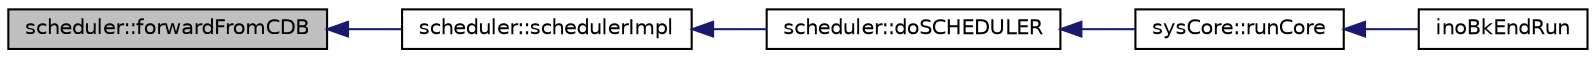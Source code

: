 digraph G
{
  edge [fontname="Helvetica",fontsize="10",labelfontname="Helvetica",labelfontsize="10"];
  node [fontname="Helvetica",fontsize="10",shape=record];
  rankdir=LR;
  Node1 [label="scheduler::forwardFromCDB",height=0.2,width=0.4,color="black", fillcolor="grey75", style="filled" fontcolor="black"];
  Node1 -> Node2 [dir=back,color="midnightblue",fontsize="10",style="solid",fontname="Helvetica"];
  Node2 [label="scheduler::schedulerImpl",height=0.2,width=0.4,color="black", fillcolor="white", style="filled",URL="$classscheduler.html#a22fd96ca05e81346965e87c0e46b9cca"];
  Node2 -> Node3 [dir=back,color="midnightblue",fontsize="10",style="solid",fontname="Helvetica"];
  Node3 [label="scheduler::doSCHEDULER",height=0.2,width=0.4,color="black", fillcolor="white", style="filled",URL="$classscheduler.html#a3253fffac337ef94b41e8dcef59dbd74"];
  Node3 -> Node4 [dir=back,color="midnightblue",fontsize="10",style="solid",fontname="Helvetica"];
  Node4 [label="sysCore::runCore",height=0.2,width=0.4,color="black", fillcolor="white", style="filled",URL="$classsysCore.html#a329e1539dcc7da668fb0d6237368922f"];
  Node4 -> Node5 [dir=back,color="midnightblue",fontsize="10",style="solid",fontname="Helvetica"];
  Node5 [label="inoBkEndRun",height=0.2,width=0.4,color="black", fillcolor="white", style="filled",URL="$inoBkEnd_8h.html#a7f7897adf2514facd31db95c4b90314d"];
}

